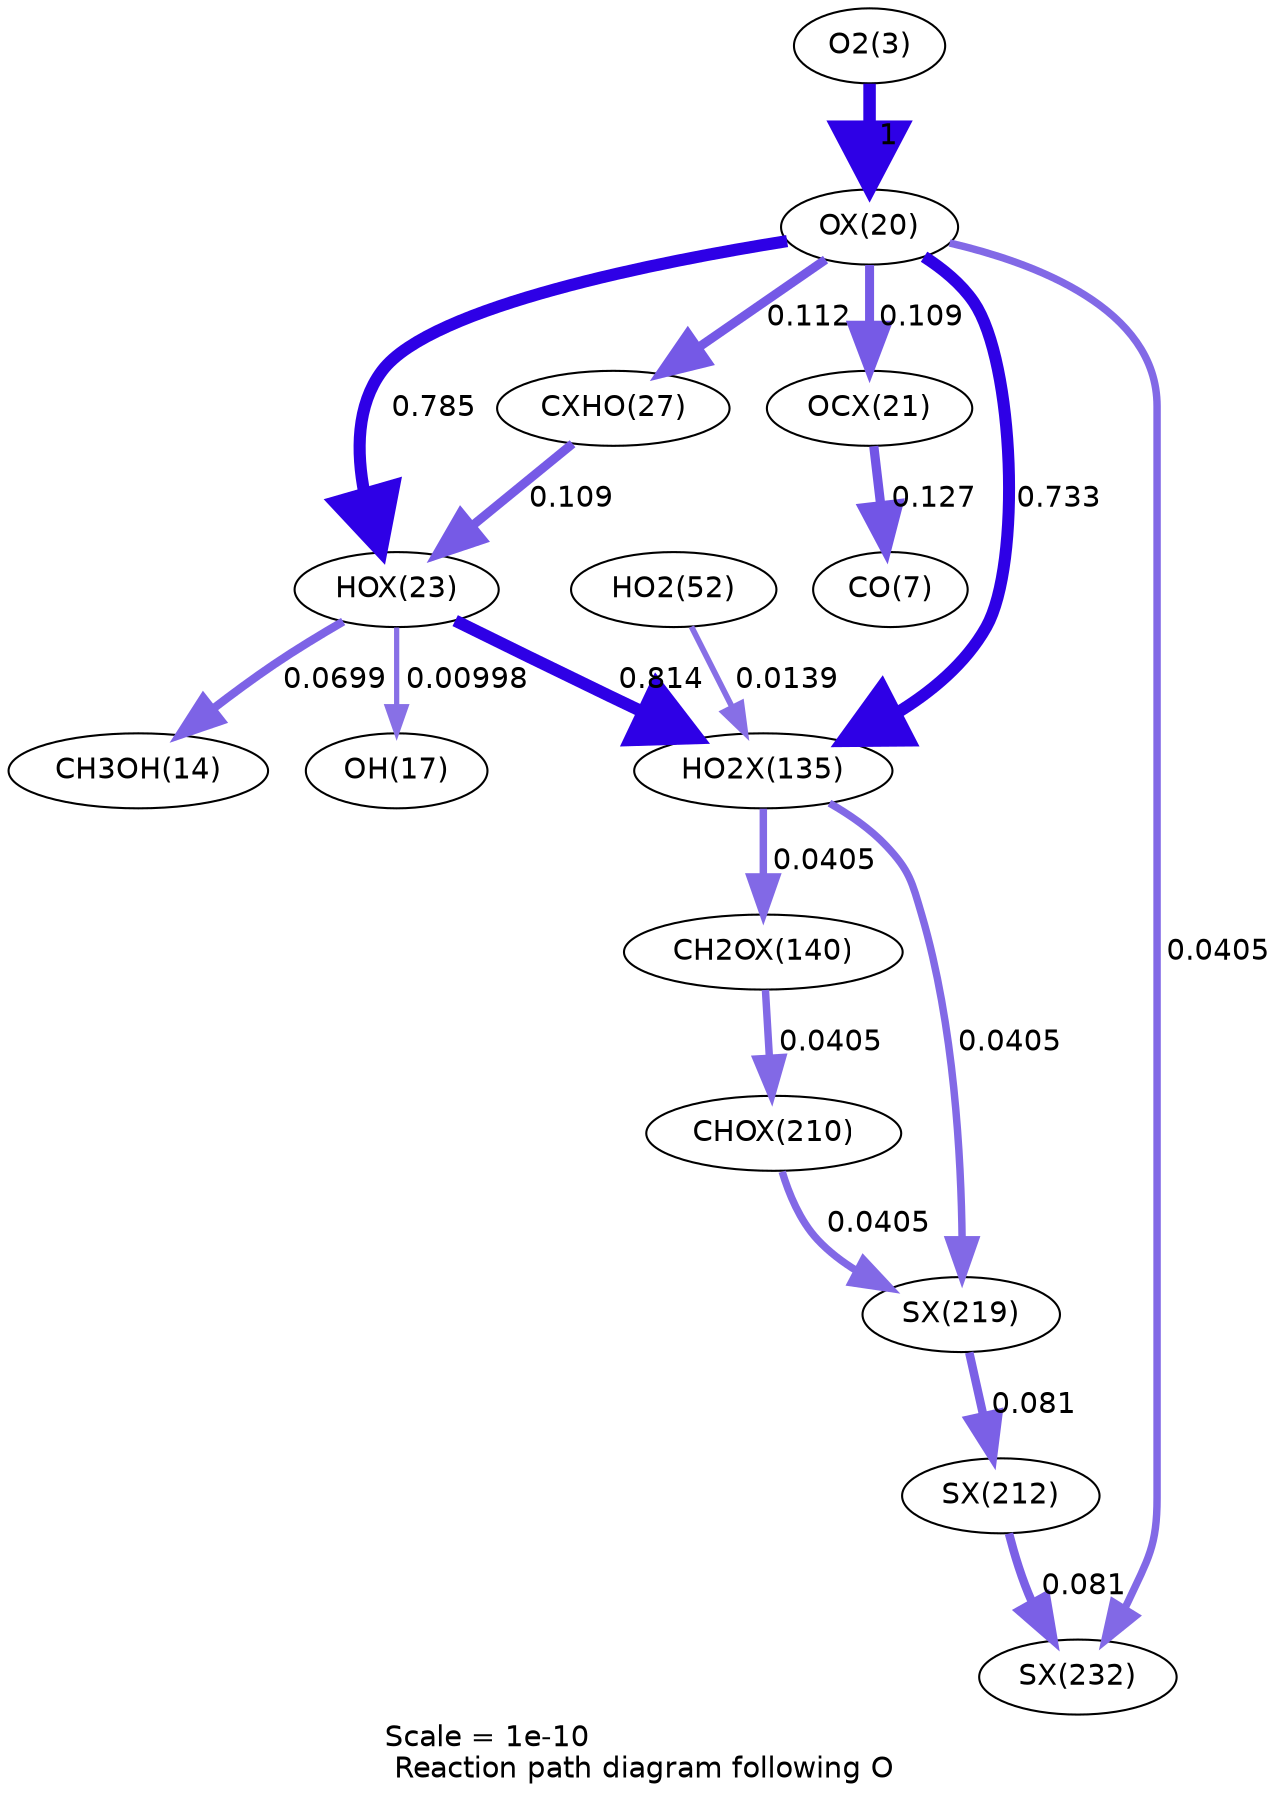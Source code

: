 digraph reaction_paths {
center=1;
s5 -> s28[fontname="Helvetica", penwidth=6, arrowsize=3, color="0.7, 1.5, 0.9"
, label=" 1"];
s28 -> s31[fontname="Helvetica", penwidth=5.82, arrowsize=2.91, color="0.7, 1.29, 0.9"
, label=" 0.785"];
s28 -> s46[fontname="Helvetica", penwidth=5.77, arrowsize=2.88, color="0.7, 1.23, 0.9"
, label=" 0.733"];
s28 -> s33[fontname="Helvetica", penwidth=4.35, arrowsize=2.18, color="0.7, 0.612, 0.9"
, label=" 0.112"];
s28 -> s29[fontname="Helvetica", penwidth=4.33, arrowsize=2.17, color="0.7, 0.609, 0.9"
, label=" 0.109"];
s28 -> s53[fontname="Helvetica", penwidth=3.58, arrowsize=1.79, color="0.7, 0.541, 0.9"
, label=" 0.0405"];
s31 -> s16[fontname="Helvetica", penwidth=3.99, arrowsize=2, color="0.7, 0.57, 0.9"
, label=" 0.0699"];
s31 -> s19[fontname="Helvetica", penwidth=2.52, arrowsize=1.26, color="0.7, 0.51, 0.9"
, label=" 0.00998"];
s31 -> s46[fontname="Helvetica", penwidth=5.84, arrowsize=2.92, color="0.7, 1.31, 0.9"
, label=" 0.814"];
s33 -> s31[fontname="Helvetica", penwidth=4.33, arrowsize=2.17, color="0.7, 0.609, 0.9"
, label=" 0.109"];
s21 -> s46[fontname="Helvetica", penwidth=2.77, arrowsize=1.38, color="0.7, 0.514, 0.9"
, label=" 0.0139"];
s46 -> s47[fontname="Helvetica", penwidth=3.58, arrowsize=1.79, color="0.7, 0.541, 0.9"
, label=" 0.0405"];
s46 -> s52[fontname="Helvetica", penwidth=3.58, arrowsize=1.79, color="0.7, 0.541, 0.9"
, label=" 0.0405"];
s29 -> s9[fontname="Helvetica", penwidth=4.44, arrowsize=2.22, color="0.7, 0.627, 0.9"
, label=" 0.127"];
s47 -> s50[fontname="Helvetica", penwidth=3.58, arrowsize=1.79, color="0.7, 0.541, 0.9"
, label=" 0.0405"];
s50 -> s52[fontname="Helvetica", penwidth=3.58, arrowsize=1.79, color="0.7, 0.541, 0.9"
, label=" 0.0405"];
s52 -> s51[fontname="Helvetica", penwidth=4.1, arrowsize=2.05, color="0.7, 0.581, 0.9"
, label=" 0.081"];
s51 -> s53[fontname="Helvetica", penwidth=4.1, arrowsize=2.05, color="0.7, 0.581, 0.9"
, label=" 0.081"];
s5 [ fontname="Helvetica", label="O2(3)"];
s9 [ fontname="Helvetica", label="CO(7)"];
s16 [ fontname="Helvetica", label="CH3OH(14)"];
s19 [ fontname="Helvetica", label="OH(17)"];
s21 [ fontname="Helvetica", label="HO2(52)"];
s28 [ fontname="Helvetica", label="OX(20)"];
s29 [ fontname="Helvetica", label="OCX(21)"];
s31 [ fontname="Helvetica", label="HOX(23)"];
s33 [ fontname="Helvetica", label="CXHO(27)"];
s46 [ fontname="Helvetica", label="HO2X(135)"];
s47 [ fontname="Helvetica", label="CH2OX(140)"];
s50 [ fontname="Helvetica", label="CHOX(210)"];
s51 [ fontname="Helvetica", label="SX(212)"];
s52 [ fontname="Helvetica", label="SX(219)"];
s53 [ fontname="Helvetica", label="SX(232)"];
 label = "Scale = 1e-10\l Reaction path diagram following O";
 fontname = "Helvetica";
}

